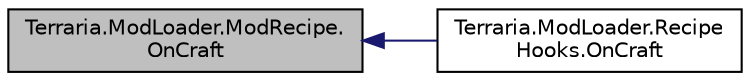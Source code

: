 digraph "Terraria.ModLoader.ModRecipe.OnCraft"
{
  edge [fontname="Helvetica",fontsize="10",labelfontname="Helvetica",labelfontsize="10"];
  node [fontname="Helvetica",fontsize="10",shape=record];
  rankdir="LR";
  Node23 [label="Terraria.ModLoader.ModRecipe.\lOnCraft",height=0.2,width=0.4,color="black", fillcolor="grey75", style="filled", fontcolor="black"];
  Node23 -> Node24 [dir="back",color="midnightblue",fontsize="10",style="solid",fontname="Helvetica"];
  Node24 [label="Terraria.ModLoader.Recipe\lHooks.OnCraft",height=0.2,width=0.4,color="black", fillcolor="white", style="filled",URL="$class_terraria_1_1_mod_loader_1_1_recipe_hooks.html#a57ca1e610a05308544c85afb58dc3c03",tooltip="Allows you to make anything happen when a player uses this recipe. "];
}

